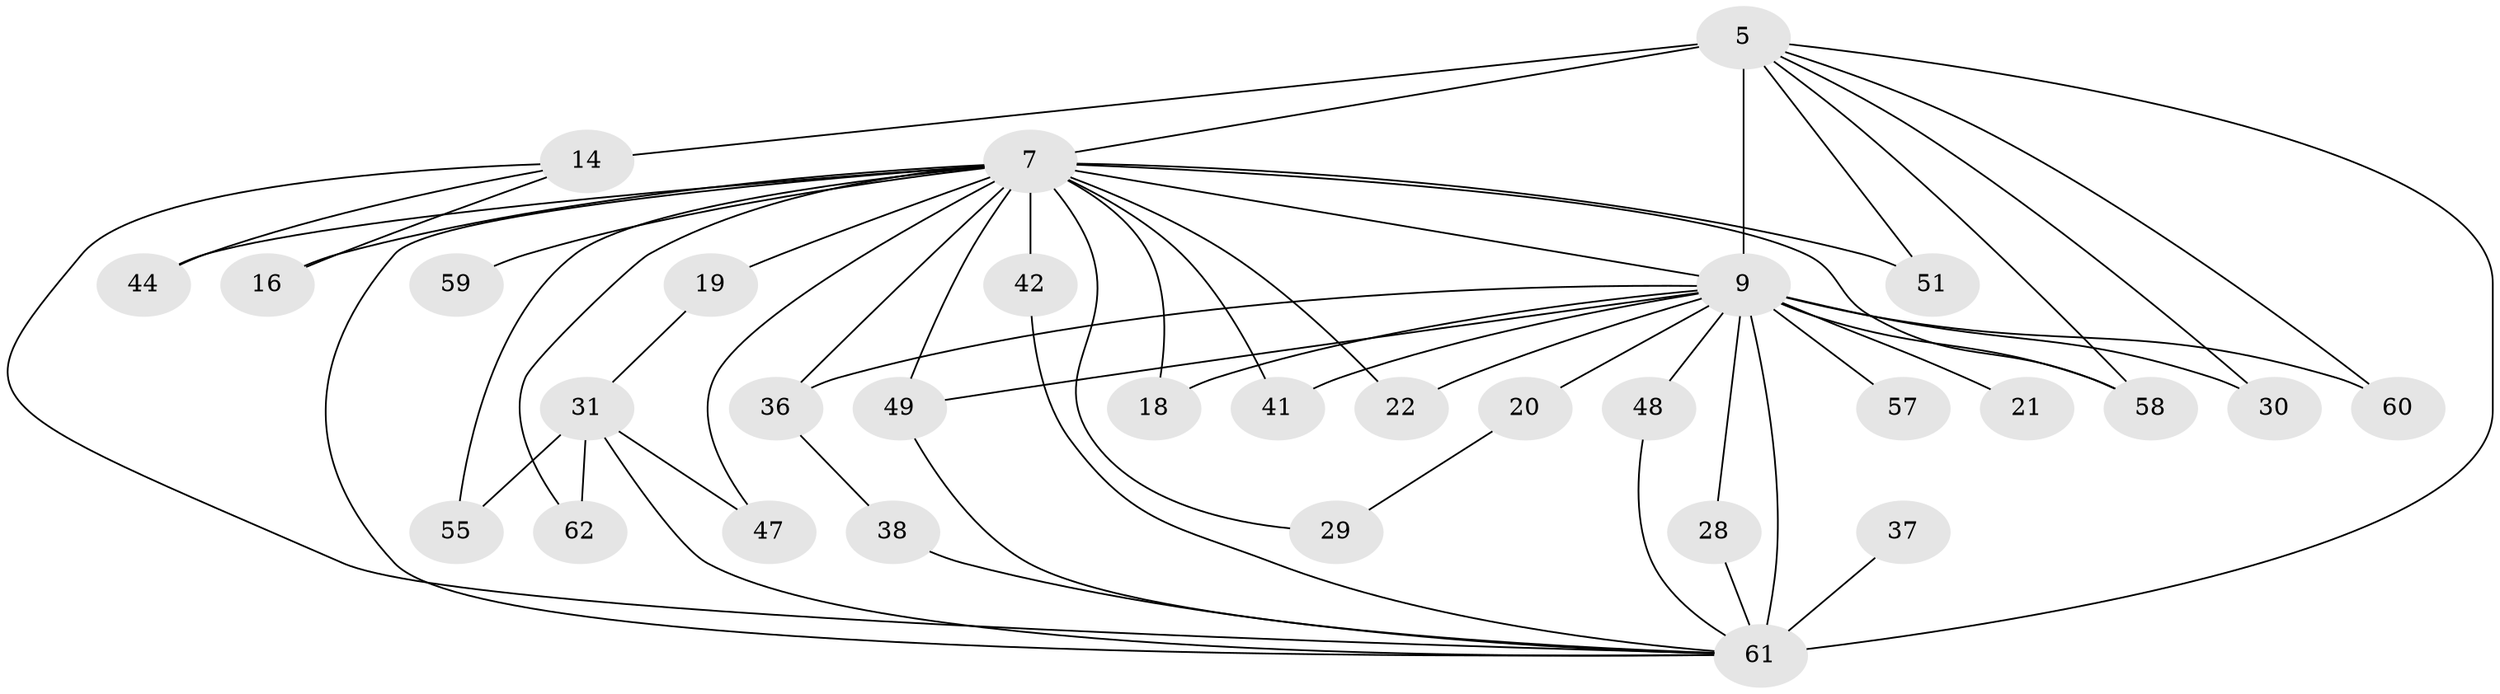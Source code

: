 // original degree distribution, {15: 0.03225806451612903, 26: 0.016129032258064516, 13: 0.03225806451612903, 10: 0.016129032258064516, 18: 0.016129032258064516, 21: 0.016129032258064516, 14: 0.03225806451612903, 4: 0.08064516129032258, 5: 0.06451612903225806, 3: 0.20967741935483872, 2: 0.4838709677419355}
// Generated by graph-tools (version 1.1) at 2025/48/03/04/25 21:48:56]
// undirected, 31 vertices, 56 edges
graph export_dot {
graph [start="1"]
  node [color=gray90,style=filled];
  5 [super="+3"];
  7 [super="+2"];
  9 [super="+6+8"];
  14 [super="+13"];
  16;
  18;
  19;
  20;
  21;
  22;
  28;
  29;
  30;
  31 [super="+12"];
  36 [super="+11"];
  37;
  38;
  41 [super="+39"];
  42 [super="+35"];
  44;
  47;
  48 [super="+45"];
  49 [super="+26+34"];
  51;
  55 [super="+52"];
  57;
  58 [super="+17+23"];
  59;
  60;
  61 [super="+54+56+40+33+10"];
  62;
  5 -- 7 [weight=4];
  5 -- 9 [weight=8];
  5 -- 14 [weight=3];
  5 -- 51;
  5 -- 60;
  5 -- 30;
  5 -- 58;
  5 -- 61 [weight=4];
  7 -- 9 [weight=8];
  7 -- 19;
  7 -- 42 [weight=2];
  7 -- 51;
  7 -- 62;
  7 -- 16;
  7 -- 18;
  7 -- 22;
  7 -- 29;
  7 -- 36 [weight=2];
  7 -- 41 [weight=2];
  7 -- 44;
  7 -- 47;
  7 -- 49 [weight=3];
  7 -- 59;
  7 -- 58 [weight=2];
  7 -- 55;
  7 -- 61 [weight=9];
  9 -- 18;
  9 -- 20 [weight=2];
  9 -- 22;
  9 -- 21 [weight=2];
  9 -- 57 [weight=2];
  9 -- 28;
  9 -- 30;
  9 -- 36;
  9 -- 41;
  9 -- 60;
  9 -- 58;
  9 -- 49;
  9 -- 61 [weight=12];
  9 -- 48 [weight=3];
  14 -- 16;
  14 -- 44;
  14 -- 61;
  19 -- 31;
  20 -- 29;
  28 -- 61;
  31 -- 55;
  31 -- 62;
  31 -- 47;
  31 -- 61 [weight=3];
  36 -- 38;
  37 -- 61 [weight=3];
  38 -- 61;
  42 -- 61;
  48 -- 61 [weight=2];
  49 -- 61;
}
